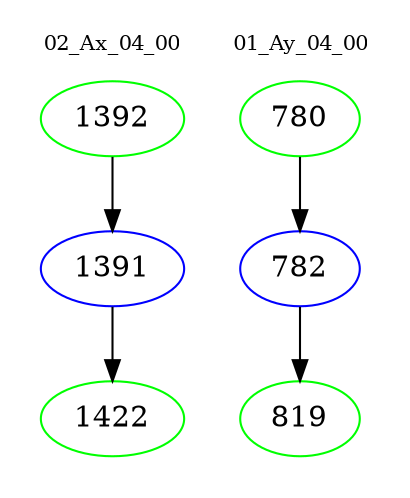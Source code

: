 digraph{
subgraph cluster_0 {
color = white
label = "02_Ax_04_00";
fontsize=10;
T0_1392 [label="1392", color="green"]
T0_1392 -> T0_1391 [color="black"]
T0_1391 [label="1391", color="blue"]
T0_1391 -> T0_1422 [color="black"]
T0_1422 [label="1422", color="green"]
}
subgraph cluster_1 {
color = white
label = "01_Ay_04_00";
fontsize=10;
T1_780 [label="780", color="green"]
T1_780 -> T1_782 [color="black"]
T1_782 [label="782", color="blue"]
T1_782 -> T1_819 [color="black"]
T1_819 [label="819", color="green"]
}
}
